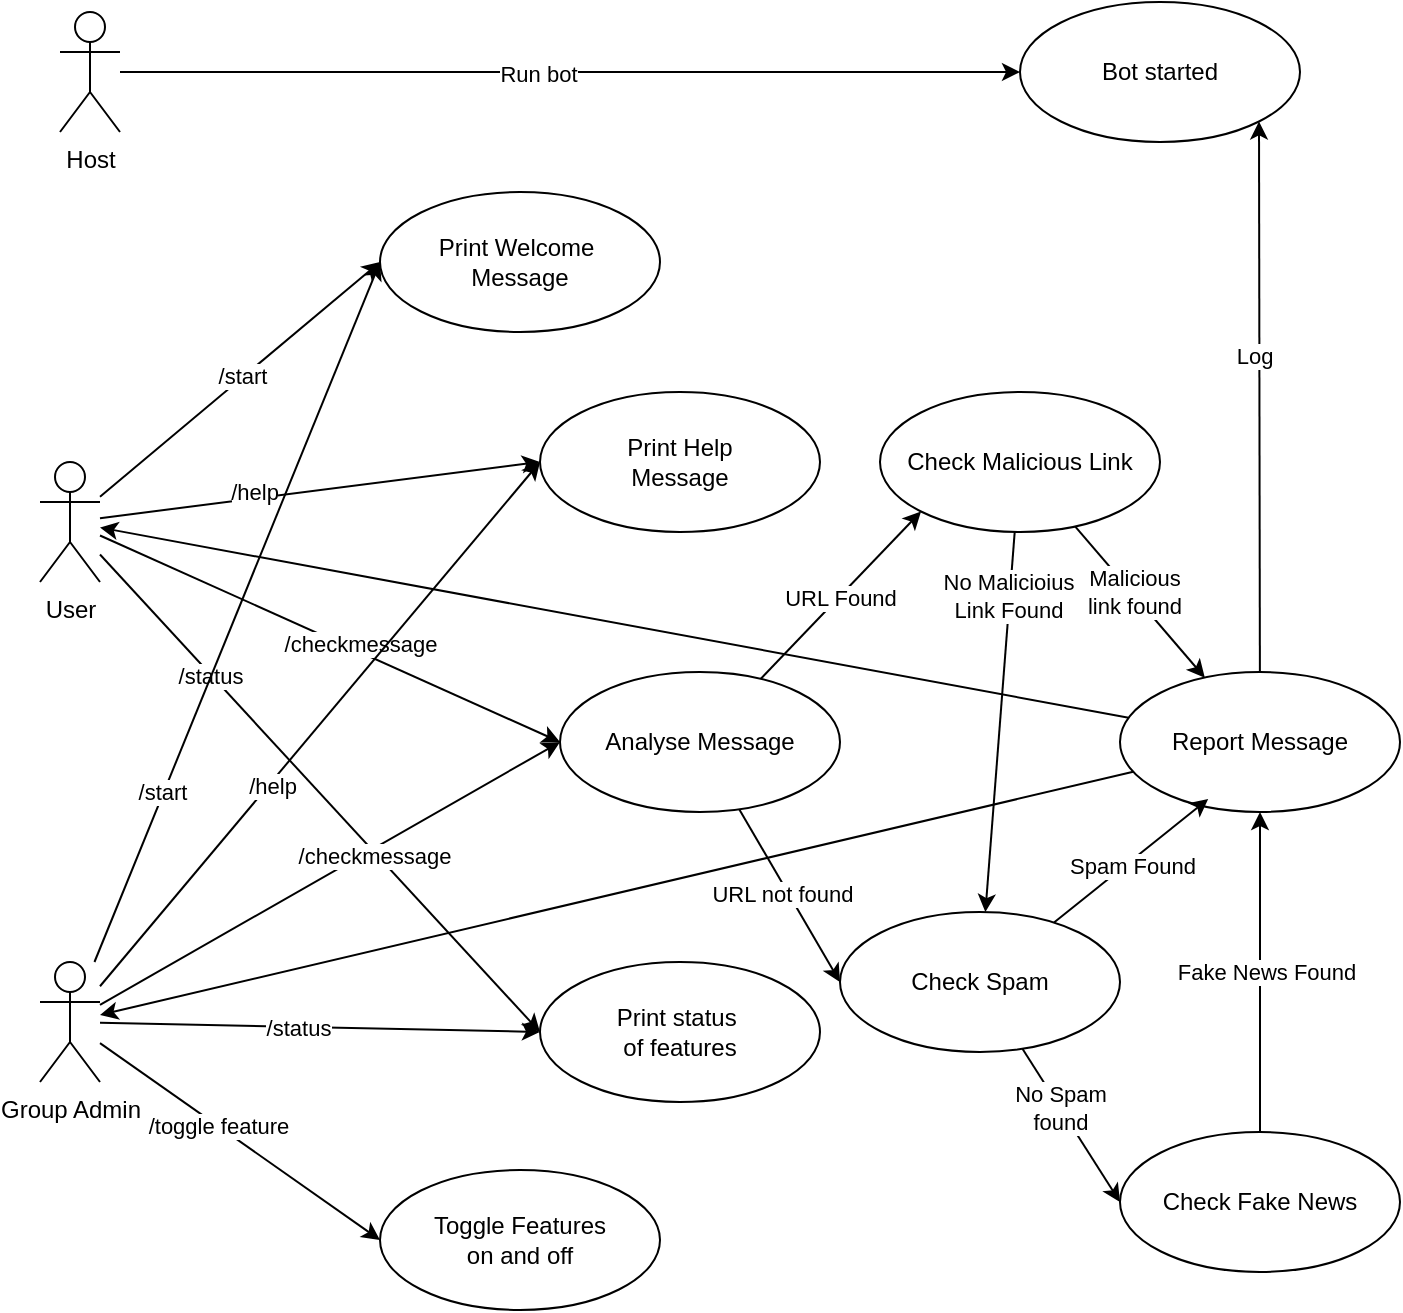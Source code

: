 <mxfile version="26.2.8">
  <diagram name="Page-1" id="tLvU6oHRpyx8z1Ljd7Lx">
    <mxGraphModel dx="1253" dy="812" grid="1" gridSize="10" guides="1" tooltips="1" connect="1" arrows="1" fold="1" page="1" pageScale="1" pageWidth="850" pageHeight="1100" math="0" shadow="0">
      <root>
        <mxCell id="0" />
        <mxCell id="1" parent="0" />
        <mxCell id="S_kV412zjn6Jai1kGIni-11" style="rounded=0;orthogonalLoop=1;jettySize=auto;html=1;entryX=0;entryY=0.5;entryDx=0;entryDy=0;" edge="1" parent="1" source="S_kV412zjn6Jai1kGIni-2" target="S_kV412zjn6Jai1kGIni-7">
          <mxGeometry relative="1" as="geometry" />
        </mxCell>
        <mxCell id="S_kV412zjn6Jai1kGIni-21" value="/start" style="edgeLabel;html=1;align=center;verticalAlign=middle;resizable=0;points=[];fontFamily=Helvetica;fontSize=11;fontColor=default;labelBackgroundColor=default;" vertex="1" connectable="0" parent="S_kV412zjn6Jai1kGIni-11">
          <mxGeometry x="0.017" y="1" relative="1" as="geometry">
            <mxPoint as="offset" />
          </mxGeometry>
        </mxCell>
        <mxCell id="S_kV412zjn6Jai1kGIni-12" style="edgeStyle=none;shape=connector;rounded=0;orthogonalLoop=1;jettySize=auto;html=1;entryX=0;entryY=0.5;entryDx=0;entryDy=0;strokeColor=default;align=center;verticalAlign=middle;fontFamily=Helvetica;fontSize=11;fontColor=default;labelBackgroundColor=default;endArrow=classic;" edge="1" parent="1" source="S_kV412zjn6Jai1kGIni-2" target="S_kV412zjn6Jai1kGIni-8">
          <mxGeometry relative="1" as="geometry" />
        </mxCell>
        <mxCell id="S_kV412zjn6Jai1kGIni-22" value="&lt;div&gt;/help&lt;/div&gt;" style="edgeLabel;html=1;align=center;verticalAlign=middle;resizable=0;points=[];fontFamily=Helvetica;fontSize=11;fontColor=default;labelBackgroundColor=default;" vertex="1" connectable="0" parent="S_kV412zjn6Jai1kGIni-12">
          <mxGeometry x="-0.295" y="3" relative="1" as="geometry">
            <mxPoint as="offset" />
          </mxGeometry>
        </mxCell>
        <mxCell id="S_kV412zjn6Jai1kGIni-13" style="edgeStyle=none;shape=connector;rounded=0;orthogonalLoop=1;jettySize=auto;html=1;entryX=0;entryY=0.5;entryDx=0;entryDy=0;strokeColor=default;align=center;verticalAlign=middle;fontFamily=Helvetica;fontSize=11;fontColor=default;labelBackgroundColor=default;endArrow=classic;" edge="1" parent="1" source="S_kV412zjn6Jai1kGIni-2" target="S_kV412zjn6Jai1kGIni-10">
          <mxGeometry relative="1" as="geometry" />
        </mxCell>
        <mxCell id="S_kV412zjn6Jai1kGIni-23" value="/status" style="edgeLabel;html=1;align=center;verticalAlign=middle;resizable=0;points=[];fontFamily=Helvetica;fontSize=11;fontColor=default;labelBackgroundColor=default;" vertex="1" connectable="0" parent="S_kV412zjn6Jai1kGIni-13">
          <mxGeometry x="-0.497" y="-1" relative="1" as="geometry">
            <mxPoint as="offset" />
          </mxGeometry>
        </mxCell>
        <mxCell id="S_kV412zjn6Jai1kGIni-29" style="edgeStyle=none;shape=connector;rounded=0;orthogonalLoop=1;jettySize=auto;html=1;entryX=0;entryY=0.5;entryDx=0;entryDy=0;strokeColor=default;align=center;verticalAlign=middle;fontFamily=Helvetica;fontSize=11;fontColor=default;labelBackgroundColor=default;endArrow=classic;" edge="1" parent="1" source="S_kV412zjn6Jai1kGIni-2" target="S_kV412zjn6Jai1kGIni-28">
          <mxGeometry relative="1" as="geometry" />
        </mxCell>
        <mxCell id="S_kV412zjn6Jai1kGIni-66" value="/checkmessage" style="edgeLabel;html=1;align=center;verticalAlign=middle;resizable=0;points=[];fontFamily=Helvetica;fontSize=11;fontColor=default;labelBackgroundColor=default;" vertex="1" connectable="0" parent="S_kV412zjn6Jai1kGIni-29">
          <mxGeometry x="0.114" y="4" relative="1" as="geometry">
            <mxPoint as="offset" />
          </mxGeometry>
        </mxCell>
        <mxCell id="S_kV412zjn6Jai1kGIni-2" value="User" style="shape=umlActor;verticalLabelPosition=bottom;verticalAlign=top;html=1;outlineConnect=0;" vertex="1" parent="1">
          <mxGeometry x="60" y="305" width="30" height="60" as="geometry" />
        </mxCell>
        <mxCell id="S_kV412zjn6Jai1kGIni-14" style="edgeStyle=none;shape=connector;rounded=0;orthogonalLoop=1;jettySize=auto;html=1;entryX=0;entryY=0.5;entryDx=0;entryDy=0;strokeColor=default;align=center;verticalAlign=middle;fontFamily=Helvetica;fontSize=11;fontColor=default;labelBackgroundColor=default;endArrow=classic;" edge="1" parent="1" source="S_kV412zjn6Jai1kGIni-3" target="S_kV412zjn6Jai1kGIni-7">
          <mxGeometry relative="1" as="geometry" />
        </mxCell>
        <mxCell id="S_kV412zjn6Jai1kGIni-27" value="/start" style="edgeLabel;html=1;align=center;verticalAlign=middle;resizable=0;points=[];fontFamily=Helvetica;fontSize=11;fontColor=default;labelBackgroundColor=default;" vertex="1" connectable="0" parent="S_kV412zjn6Jai1kGIni-14">
          <mxGeometry x="-0.517" y="1" relative="1" as="geometry">
            <mxPoint as="offset" />
          </mxGeometry>
        </mxCell>
        <mxCell id="S_kV412zjn6Jai1kGIni-15" style="edgeStyle=none;shape=connector;rounded=0;orthogonalLoop=1;jettySize=auto;html=1;entryX=0;entryY=0.5;entryDx=0;entryDy=0;strokeColor=default;align=center;verticalAlign=middle;fontFamily=Helvetica;fontSize=11;fontColor=default;labelBackgroundColor=default;endArrow=classic;" edge="1" parent="1" source="S_kV412zjn6Jai1kGIni-3" target="S_kV412zjn6Jai1kGIni-8">
          <mxGeometry relative="1" as="geometry" />
        </mxCell>
        <mxCell id="S_kV412zjn6Jai1kGIni-26" value="/help" style="edgeLabel;html=1;align=center;verticalAlign=middle;resizable=0;points=[];fontFamily=Helvetica;fontSize=11;fontColor=default;labelBackgroundColor=default;" vertex="1" connectable="0" parent="S_kV412zjn6Jai1kGIni-15">
          <mxGeometry x="-0.232" y="-1" relative="1" as="geometry">
            <mxPoint as="offset" />
          </mxGeometry>
        </mxCell>
        <mxCell id="S_kV412zjn6Jai1kGIni-16" style="edgeStyle=none;shape=connector;rounded=0;orthogonalLoop=1;jettySize=auto;html=1;entryX=0;entryY=0.5;entryDx=0;entryDy=0;strokeColor=default;align=center;verticalAlign=middle;fontFamily=Helvetica;fontSize=11;fontColor=default;labelBackgroundColor=default;endArrow=classic;" edge="1" parent="1" source="S_kV412zjn6Jai1kGIni-3" target="S_kV412zjn6Jai1kGIni-10">
          <mxGeometry relative="1" as="geometry" />
        </mxCell>
        <mxCell id="S_kV412zjn6Jai1kGIni-25" value="/status" style="edgeLabel;html=1;align=center;verticalAlign=middle;resizable=0;points=[];fontFamily=Helvetica;fontSize=11;fontColor=default;labelBackgroundColor=default;" vertex="1" connectable="0" parent="S_kV412zjn6Jai1kGIni-16">
          <mxGeometry x="-0.102" relative="1" as="geometry">
            <mxPoint as="offset" />
          </mxGeometry>
        </mxCell>
        <mxCell id="S_kV412zjn6Jai1kGIni-17" style="edgeStyle=none;shape=connector;rounded=0;orthogonalLoop=1;jettySize=auto;html=1;entryX=0;entryY=0.5;entryDx=0;entryDy=0;strokeColor=default;align=center;verticalAlign=middle;fontFamily=Helvetica;fontSize=11;fontColor=default;labelBackgroundColor=default;endArrow=classic;" edge="1" parent="1" source="S_kV412zjn6Jai1kGIni-3" target="S_kV412zjn6Jai1kGIni-9">
          <mxGeometry relative="1" as="geometry" />
        </mxCell>
        <mxCell id="S_kV412zjn6Jai1kGIni-24" value="/toggle feature" style="edgeLabel;html=1;align=center;verticalAlign=middle;resizable=0;points=[];fontFamily=Helvetica;fontSize=11;fontColor=default;labelBackgroundColor=default;" vertex="1" connectable="0" parent="S_kV412zjn6Jai1kGIni-17">
          <mxGeometry x="-0.158" relative="1" as="geometry">
            <mxPoint as="offset" />
          </mxGeometry>
        </mxCell>
        <mxCell id="S_kV412zjn6Jai1kGIni-30" style="edgeStyle=none;shape=connector;rounded=0;orthogonalLoop=1;jettySize=auto;html=1;entryX=0;entryY=0.5;entryDx=0;entryDy=0;strokeColor=default;align=center;verticalAlign=middle;fontFamily=Helvetica;fontSize=11;fontColor=default;labelBackgroundColor=default;endArrow=classic;" edge="1" parent="1" source="S_kV412zjn6Jai1kGIni-3" target="S_kV412zjn6Jai1kGIni-28">
          <mxGeometry relative="1" as="geometry" />
        </mxCell>
        <mxCell id="S_kV412zjn6Jai1kGIni-67" value="/checkmessage" style="edgeLabel;html=1;align=center;verticalAlign=middle;resizable=0;points=[];fontFamily=Helvetica;fontSize=11;fontColor=default;labelBackgroundColor=default;" vertex="1" connectable="0" parent="S_kV412zjn6Jai1kGIni-30">
          <mxGeometry x="0.178" y="-3" relative="1" as="geometry">
            <mxPoint as="offset" />
          </mxGeometry>
        </mxCell>
        <mxCell id="S_kV412zjn6Jai1kGIni-3" value="Group Admin" style="shape=umlActor;verticalLabelPosition=bottom;verticalAlign=top;html=1;outlineConnect=0;" vertex="1" parent="1">
          <mxGeometry x="60" y="555" width="30" height="60" as="geometry" />
        </mxCell>
        <mxCell id="S_kV412zjn6Jai1kGIni-18" style="edgeStyle=none;shape=connector;rounded=0;orthogonalLoop=1;jettySize=auto;html=1;entryX=0;entryY=0.5;entryDx=0;entryDy=0;strokeColor=default;align=center;verticalAlign=middle;fontFamily=Helvetica;fontSize=11;fontColor=default;labelBackgroundColor=default;endArrow=classic;" edge="1" parent="1" source="S_kV412zjn6Jai1kGIni-4" target="S_kV412zjn6Jai1kGIni-6">
          <mxGeometry relative="1" as="geometry" />
        </mxCell>
        <mxCell id="S_kV412zjn6Jai1kGIni-20" value="Run bot" style="edgeLabel;html=1;align=center;verticalAlign=middle;resizable=0;points=[];fontFamily=Helvetica;fontSize=11;fontColor=default;labelBackgroundColor=default;" vertex="1" connectable="0" parent="S_kV412zjn6Jai1kGIni-18">
          <mxGeometry x="-0.071" y="-1" relative="1" as="geometry">
            <mxPoint as="offset" />
          </mxGeometry>
        </mxCell>
        <mxCell id="S_kV412zjn6Jai1kGIni-4" value="Host" style="shape=umlActor;verticalLabelPosition=bottom;verticalAlign=top;html=1;outlineConnect=0;" vertex="1" parent="1">
          <mxGeometry x="70" y="80" width="30" height="60" as="geometry" />
        </mxCell>
        <mxCell id="S_kV412zjn6Jai1kGIni-6" value="Bot started" style="ellipse;whiteSpace=wrap;html=1;" vertex="1" parent="1">
          <mxGeometry x="550" y="75" width="140" height="70" as="geometry" />
        </mxCell>
        <mxCell id="S_kV412zjn6Jai1kGIni-7" value="&lt;div&gt;Print Welcome&amp;nbsp;&lt;/div&gt;&lt;div&gt;Message&lt;/div&gt;" style="ellipse;whiteSpace=wrap;html=1;" vertex="1" parent="1">
          <mxGeometry x="230" y="170" width="140" height="70" as="geometry" />
        </mxCell>
        <mxCell id="S_kV412zjn6Jai1kGIni-8" value="&lt;div&gt;Print Help&lt;/div&gt;&lt;div&gt;Message&lt;/div&gt;" style="ellipse;whiteSpace=wrap;html=1;" vertex="1" parent="1">
          <mxGeometry x="310" y="270" width="140" height="70" as="geometry" />
        </mxCell>
        <mxCell id="S_kV412zjn6Jai1kGIni-9" value="&lt;div&gt;Toggle Features&lt;/div&gt;&lt;div&gt;on and off&lt;/div&gt;" style="ellipse;whiteSpace=wrap;html=1;" vertex="1" parent="1">
          <mxGeometry x="230" y="659" width="140" height="70" as="geometry" />
        </mxCell>
        <mxCell id="S_kV412zjn6Jai1kGIni-10" value="&lt;div&gt;Print status&amp;nbsp;&lt;/div&gt;&lt;div&gt;of features&lt;/div&gt;" style="ellipse;whiteSpace=wrap;html=1;" vertex="1" parent="1">
          <mxGeometry x="310" y="555" width="140" height="70" as="geometry" />
        </mxCell>
        <mxCell id="S_kV412zjn6Jai1kGIni-71" style="edgeStyle=none;shape=connector;rounded=0;orthogonalLoop=1;jettySize=auto;html=1;strokeColor=default;align=center;verticalAlign=middle;fontFamily=Helvetica;fontSize=11;fontColor=default;labelBackgroundColor=default;endArrow=classic;entryX=0;entryY=1;entryDx=0;entryDy=0;" edge="1" parent="1" source="S_kV412zjn6Jai1kGIni-28" target="S_kV412zjn6Jai1kGIni-73">
          <mxGeometry relative="1" as="geometry">
            <mxPoint x="520" y="330" as="targetPoint" />
          </mxGeometry>
        </mxCell>
        <mxCell id="S_kV412zjn6Jai1kGIni-72" value="URL Found" style="edgeLabel;html=1;align=center;verticalAlign=middle;resizable=0;points=[];fontFamily=Helvetica;fontSize=11;fontColor=default;labelBackgroundColor=default;" vertex="1" connectable="0" parent="S_kV412zjn6Jai1kGIni-71">
          <mxGeometry x="-0.022" relative="1" as="geometry">
            <mxPoint as="offset" />
          </mxGeometry>
        </mxCell>
        <mxCell id="S_kV412zjn6Jai1kGIni-75" style="edgeStyle=none;shape=connector;rounded=0;orthogonalLoop=1;jettySize=auto;html=1;entryX=0;entryY=0.5;entryDx=0;entryDy=0;strokeColor=default;align=center;verticalAlign=middle;fontFamily=Helvetica;fontSize=11;fontColor=default;labelBackgroundColor=default;endArrow=classic;" edge="1" parent="1" source="S_kV412zjn6Jai1kGIni-28" target="S_kV412zjn6Jai1kGIni-74">
          <mxGeometry relative="1" as="geometry" />
        </mxCell>
        <mxCell id="S_kV412zjn6Jai1kGIni-78" value="URL not found" style="edgeLabel;html=1;align=center;verticalAlign=middle;resizable=0;points=[];fontFamily=Helvetica;fontSize=11;fontColor=default;labelBackgroundColor=default;" vertex="1" connectable="0" parent="S_kV412zjn6Jai1kGIni-75">
          <mxGeometry x="-0.051" y="-3" relative="1" as="geometry">
            <mxPoint as="offset" />
          </mxGeometry>
        </mxCell>
        <mxCell id="S_kV412zjn6Jai1kGIni-28" value="Analyse Message" style="ellipse;whiteSpace=wrap;html=1;" vertex="1" parent="1">
          <mxGeometry x="320" y="410" width="140" height="70" as="geometry" />
        </mxCell>
        <mxCell id="S_kV412zjn6Jai1kGIni-39" value="" style="edgeStyle=none;shape=connector;rounded=0;orthogonalLoop=1;jettySize=auto;html=1;strokeColor=default;align=center;verticalAlign=middle;fontFamily=Helvetica;fontSize=11;fontColor=default;labelBackgroundColor=default;endArrow=classic;exitX=1;exitY=1;exitDx=0;exitDy=0;" edge="1" parent="1" target="S_kV412zjn6Jai1kGIni-38">
          <mxGeometry relative="1" as="geometry">
            <mxPoint x="669.743" y="379.625" as="sourcePoint" />
          </mxGeometry>
        </mxCell>
        <mxCell id="S_kV412zjn6Jai1kGIni-44" value="No malicious links" style="edgeLabel;html=1;align=center;verticalAlign=middle;resizable=0;points=[];fontFamily=Helvetica;fontSize=11;fontColor=default;labelBackgroundColor=default;" vertex="1" connectable="0" parent="S_kV412zjn6Jai1kGIni-39">
          <mxGeometry x="-0.173" relative="1" as="geometry">
            <mxPoint as="offset" />
          </mxGeometry>
        </mxCell>
        <mxCell id="S_kV412zjn6Jai1kGIni-43" value="" style="edgeStyle=none;shape=connector;rounded=0;orthogonalLoop=1;jettySize=auto;html=1;strokeColor=default;align=center;verticalAlign=middle;fontFamily=Helvetica;fontSize=11;fontColor=default;labelBackgroundColor=default;endArrow=classic;" edge="1" parent="1" source="S_kV412zjn6Jai1kGIni-38">
          <mxGeometry relative="1" as="geometry">
            <mxPoint x="650.0" y="300" as="targetPoint" />
          </mxGeometry>
        </mxCell>
        <mxCell id="S_kV412zjn6Jai1kGIni-69" style="edgeStyle=none;shape=connector;rounded=0;orthogonalLoop=1;jettySize=auto;html=1;strokeColor=default;align=center;verticalAlign=middle;fontFamily=Helvetica;fontSize=11;fontColor=default;labelBackgroundColor=default;endArrow=classic;" edge="1" parent="1" source="S_kV412zjn6Jai1kGIni-68" target="S_kV412zjn6Jai1kGIni-2">
          <mxGeometry relative="1" as="geometry" />
        </mxCell>
        <mxCell id="S_kV412zjn6Jai1kGIni-70" style="edgeStyle=none;shape=connector;rounded=0;orthogonalLoop=1;jettySize=auto;html=1;strokeColor=default;align=center;verticalAlign=middle;fontFamily=Helvetica;fontSize=11;fontColor=default;labelBackgroundColor=default;endArrow=classic;" edge="1" parent="1" source="S_kV412zjn6Jai1kGIni-68" target="S_kV412zjn6Jai1kGIni-3">
          <mxGeometry relative="1" as="geometry" />
        </mxCell>
        <mxCell id="S_kV412zjn6Jai1kGIni-86" style="edgeStyle=none;shape=connector;rounded=0;orthogonalLoop=1;jettySize=auto;html=1;entryX=1;entryY=1;entryDx=0;entryDy=0;strokeColor=default;align=center;verticalAlign=middle;fontFamily=Helvetica;fontSize=11;fontColor=default;labelBackgroundColor=default;endArrow=classic;" edge="1" parent="1" source="S_kV412zjn6Jai1kGIni-68" target="S_kV412zjn6Jai1kGIni-6">
          <mxGeometry relative="1" as="geometry" />
        </mxCell>
        <mxCell id="S_kV412zjn6Jai1kGIni-89" value="Log" style="edgeLabel;html=1;align=center;verticalAlign=middle;resizable=0;points=[];fontFamily=Helvetica;fontSize=11;fontColor=default;labelBackgroundColor=default;" vertex="1" connectable="0" parent="S_kV412zjn6Jai1kGIni-86">
          <mxGeometry x="0.151" y="3" relative="1" as="geometry">
            <mxPoint as="offset" />
          </mxGeometry>
        </mxCell>
        <mxCell id="S_kV412zjn6Jai1kGIni-68" value="Report Message" style="ellipse;whiteSpace=wrap;html=1;" vertex="1" parent="1">
          <mxGeometry x="600" y="410" width="140" height="70" as="geometry" />
        </mxCell>
        <mxCell id="S_kV412zjn6Jai1kGIni-76" style="edgeStyle=none;shape=connector;rounded=0;orthogonalLoop=1;jettySize=auto;html=1;strokeColor=default;align=center;verticalAlign=middle;fontFamily=Helvetica;fontSize=11;fontColor=default;labelBackgroundColor=default;endArrow=classic;" edge="1" parent="1" source="S_kV412zjn6Jai1kGIni-73" target="S_kV412zjn6Jai1kGIni-74">
          <mxGeometry relative="1" as="geometry" />
        </mxCell>
        <mxCell id="S_kV412zjn6Jai1kGIni-77" value="&lt;div&gt;No Malicioius&lt;/div&gt;&lt;div&gt;Link Found&lt;/div&gt;" style="edgeLabel;html=1;align=center;verticalAlign=middle;resizable=0;points=[];fontFamily=Helvetica;fontSize=11;fontColor=default;labelBackgroundColor=default;" vertex="1" connectable="0" parent="S_kV412zjn6Jai1kGIni-76">
          <mxGeometry x="-0.67" y="-1" relative="1" as="geometry">
            <mxPoint as="offset" />
          </mxGeometry>
        </mxCell>
        <mxCell id="S_kV412zjn6Jai1kGIni-80" style="edgeStyle=none;shape=connector;rounded=0;orthogonalLoop=1;jettySize=auto;html=1;strokeColor=default;align=center;verticalAlign=middle;fontFamily=Helvetica;fontSize=11;fontColor=default;labelBackgroundColor=default;endArrow=classic;" edge="1" parent="1" source="S_kV412zjn6Jai1kGIni-73" target="S_kV412zjn6Jai1kGIni-68">
          <mxGeometry relative="1" as="geometry" />
        </mxCell>
        <mxCell id="S_kV412zjn6Jai1kGIni-83" value="Malicious &lt;br&gt;link found" style="edgeLabel;html=1;align=center;verticalAlign=middle;resizable=0;points=[];fontFamily=Helvetica;fontSize=11;fontColor=default;labelBackgroundColor=default;" vertex="1" connectable="0" parent="S_kV412zjn6Jai1kGIni-80">
          <mxGeometry x="-0.129" y="1" relative="1" as="geometry">
            <mxPoint as="offset" />
          </mxGeometry>
        </mxCell>
        <mxCell id="S_kV412zjn6Jai1kGIni-73" value="Check Malicious Link" style="ellipse;whiteSpace=wrap;html=1;" vertex="1" parent="1">
          <mxGeometry x="480" y="270" width="140" height="70" as="geometry" />
        </mxCell>
        <mxCell id="S_kV412zjn6Jai1kGIni-84" style="edgeStyle=none;shape=connector;rounded=0;orthogonalLoop=1;jettySize=auto;html=1;entryX=0;entryY=0.5;entryDx=0;entryDy=0;strokeColor=default;align=center;verticalAlign=middle;fontFamily=Helvetica;fontSize=11;fontColor=default;labelBackgroundColor=default;endArrow=classic;" edge="1" parent="1" source="S_kV412zjn6Jai1kGIni-74" target="S_kV412zjn6Jai1kGIni-81">
          <mxGeometry relative="1" as="geometry" />
        </mxCell>
        <mxCell id="S_kV412zjn6Jai1kGIni-85" value="&lt;div&gt;No Spam&lt;/div&gt;&lt;div&gt;found&lt;/div&gt;" style="edgeLabel;html=1;align=center;verticalAlign=middle;resizable=0;points=[];fontFamily=Helvetica;fontSize=11;fontColor=default;labelBackgroundColor=default;" vertex="1" connectable="0" parent="S_kV412zjn6Jai1kGIni-84">
          <mxGeometry x="-0.231" relative="1" as="geometry">
            <mxPoint as="offset" />
          </mxGeometry>
        </mxCell>
        <mxCell id="S_kV412zjn6Jai1kGIni-74" value="Check Spam" style="ellipse;whiteSpace=wrap;html=1;" vertex="1" parent="1">
          <mxGeometry x="460" y="530" width="140" height="70" as="geometry" />
        </mxCell>
        <mxCell id="S_kV412zjn6Jai1kGIni-79" style="edgeStyle=none;shape=connector;rounded=0;orthogonalLoop=1;jettySize=auto;html=1;entryX=0.315;entryY=0.907;entryDx=0;entryDy=0;entryPerimeter=0;strokeColor=default;align=center;verticalAlign=middle;fontFamily=Helvetica;fontSize=11;fontColor=default;labelBackgroundColor=default;endArrow=classic;" edge="1" parent="1" source="S_kV412zjn6Jai1kGIni-74" target="S_kV412zjn6Jai1kGIni-68">
          <mxGeometry relative="1" as="geometry" />
        </mxCell>
        <mxCell id="S_kV412zjn6Jai1kGIni-82" value="Spam Found" style="edgeLabel;html=1;align=center;verticalAlign=middle;resizable=0;points=[];fontFamily=Helvetica;fontSize=11;fontColor=default;labelBackgroundColor=default;" vertex="1" connectable="0" parent="S_kV412zjn6Jai1kGIni-79">
          <mxGeometry x="-0.029" y="-2" relative="1" as="geometry">
            <mxPoint as="offset" />
          </mxGeometry>
        </mxCell>
        <mxCell id="S_kV412zjn6Jai1kGIni-87" style="edgeStyle=none;shape=connector;rounded=0;orthogonalLoop=1;jettySize=auto;html=1;entryX=0.5;entryY=1;entryDx=0;entryDy=0;strokeColor=default;align=center;verticalAlign=middle;fontFamily=Helvetica;fontSize=11;fontColor=default;labelBackgroundColor=default;endArrow=classic;" edge="1" parent="1" source="S_kV412zjn6Jai1kGIni-81" target="S_kV412zjn6Jai1kGIni-68">
          <mxGeometry relative="1" as="geometry" />
        </mxCell>
        <mxCell id="S_kV412zjn6Jai1kGIni-88" value="Fake News Found" style="edgeLabel;html=1;align=center;verticalAlign=middle;resizable=0;points=[];fontFamily=Helvetica;fontSize=11;fontColor=default;labelBackgroundColor=default;" vertex="1" connectable="0" parent="S_kV412zjn6Jai1kGIni-87">
          <mxGeometry y="-3" relative="1" as="geometry">
            <mxPoint as="offset" />
          </mxGeometry>
        </mxCell>
        <mxCell id="S_kV412zjn6Jai1kGIni-81" value="Check Fake News" style="ellipse;whiteSpace=wrap;html=1;" vertex="1" parent="1">
          <mxGeometry x="600" y="640" width="140" height="70" as="geometry" />
        </mxCell>
      </root>
    </mxGraphModel>
  </diagram>
</mxfile>
